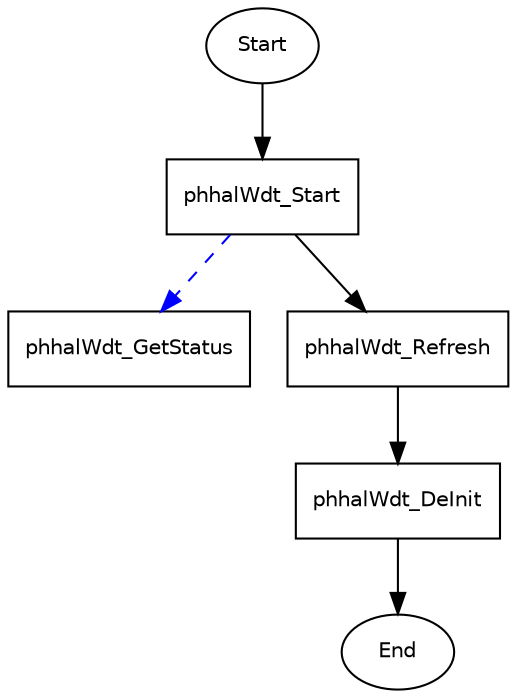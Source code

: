 

     digraph "Sample Usage"{
         node [shape=oval, fontname="Helvetica", fontsize=10];
         End;
         Start;

         node [shape=record, fontname="Helvetica", fontsize=10];

     //Nodes
         phhalWdt_DeInit [URL ="\ref phhalWdt_DeInit"];
         phhalWdt_GetStatus [URL ="\ref phhalWdt_GetStatus"];
         phhalWdt_Refresh [URL ="\ref phhalWdt_Refresh"];
         phhalWdt_Start [URL ="\ref phhalWdt_Start"];

     //Logical Flow
         Start -> phhalWdt_Start -> phhalWdt_Refresh;
         phhalWdt_Refresh -> phhalWdt_DeInit;
         phhalWdt_DeInit -> End;

     //optionals
         edge [ style="dashed", color="blue" ];
         phhalWdt_Start -> phhalWdt_GetStatus;

     //error/abort cases
         edge [ style="dashed", color="red" ];

     }
